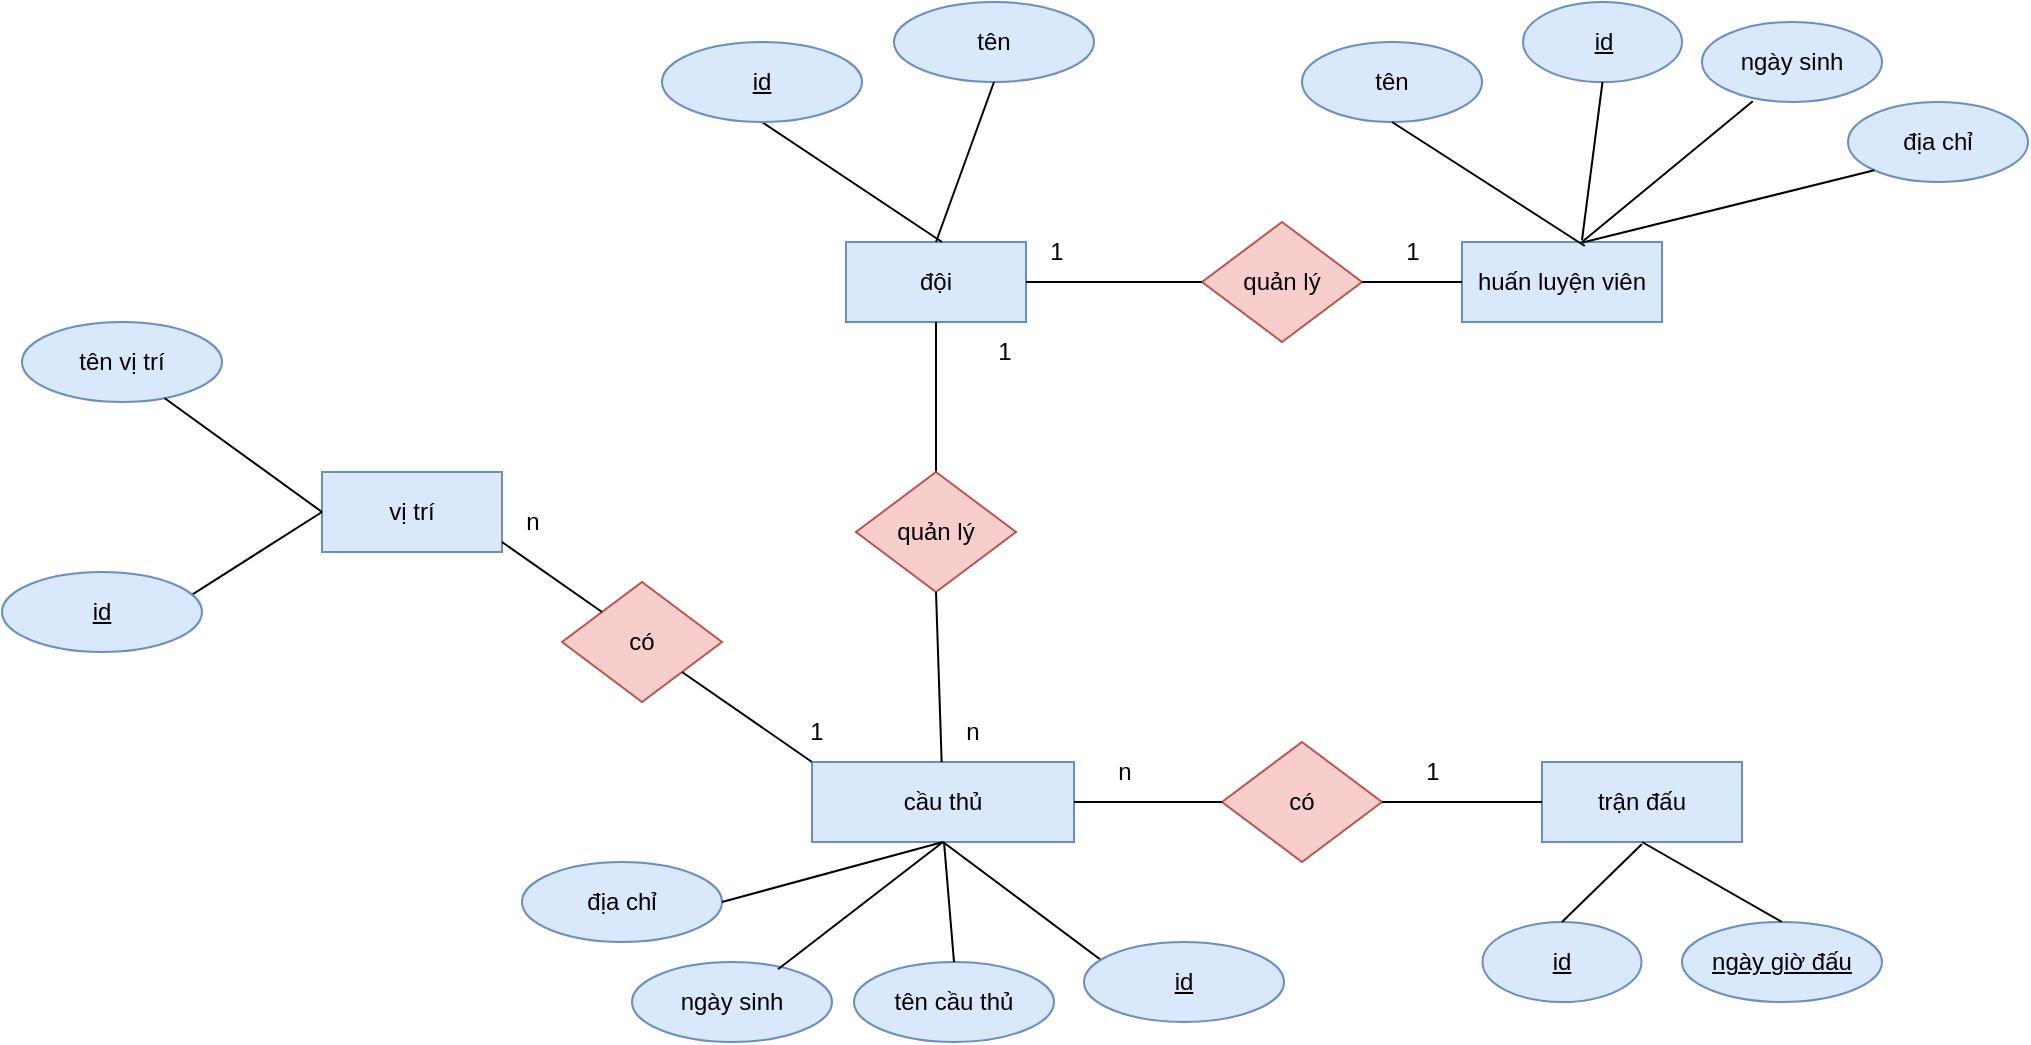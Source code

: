 <mxfile version="26.2.6">
  <diagram name="Trang-1" id="uvnX7lSwFFK0e2S2e1eP">
    <mxGraphModel dx="345" dy="527" grid="1" gridSize="10" guides="1" tooltips="1" connect="1" arrows="1" fold="1" page="1" pageScale="1" pageWidth="827" pageHeight="1169" math="0" shadow="0">
      <root>
        <mxCell id="0" />
        <mxCell id="1" parent="0" />
        <mxCell id="cy8GEhEIshhKAIJwH2Ll-1" value="tên" style="ellipse;whiteSpace=wrap;html=1;align=center;fillColor=#dae8fc;strokeColor=#6c8ebf;" vertex="1" parent="1">
          <mxGeometry x="1546" y="320" width="100" height="40" as="geometry" />
        </mxCell>
        <mxCell id="cy8GEhEIshhKAIJwH2Ll-2" value="đội" style="whiteSpace=wrap;html=1;align=center;fillColor=#dae8fc;strokeColor=#6c8ebf;" vertex="1" parent="1">
          <mxGeometry x="1522" y="440" width="90" height="40" as="geometry" />
        </mxCell>
        <mxCell id="cy8GEhEIshhKAIJwH2Ll-3" value="id" style="ellipse;whiteSpace=wrap;html=1;align=center;fontStyle=4;fillColor=#dae8fc;strokeColor=#6c8ebf;" vertex="1" parent="1">
          <mxGeometry x="1860.5" y="320" width="79.5" height="40" as="geometry" />
        </mxCell>
        <mxCell id="cy8GEhEIshhKAIJwH2Ll-4" value="huấn luyện viên" style="whiteSpace=wrap;html=1;align=center;fillColor=#dae8fc;strokeColor=#6c8ebf;" vertex="1" parent="1">
          <mxGeometry x="1830" y="440" width="100" height="40" as="geometry" />
        </mxCell>
        <mxCell id="cy8GEhEIshhKAIJwH2Ll-5" value="tên" style="ellipse;whiteSpace=wrap;html=1;align=center;fillColor=#dae8fc;strokeColor=#6c8ebf;" vertex="1" parent="1">
          <mxGeometry x="1750" y="340" width="90" height="40" as="geometry" />
        </mxCell>
        <mxCell id="cy8GEhEIshhKAIJwH2Ll-6" value="" style="endArrow=none;html=1;rounded=0;exitX=0.5;exitY=1;exitDx=0;exitDy=0;entryX=0.614;entryY=0.05;entryDx=0;entryDy=0;entryPerimeter=0;" edge="1" parent="1" source="cy8GEhEIshhKAIJwH2Ll-5" target="cy8GEhEIshhKAIJwH2Ll-4">
          <mxGeometry width="50" height="50" relative="1" as="geometry">
            <mxPoint x="1870.5" y="550" as="sourcePoint" />
            <mxPoint x="1860.5" y="500" as="targetPoint" />
          </mxGeometry>
        </mxCell>
        <mxCell id="cy8GEhEIshhKAIJwH2Ll-7" value="" style="endArrow=none;html=1;rounded=0;exitX=0.5;exitY=1;exitDx=0;exitDy=0;" edge="1" parent="1" source="cy8GEhEIshhKAIJwH2Ll-9">
          <mxGeometry width="50" height="50" relative="1" as="geometry">
            <mxPoint x="1567" y="370" as="sourcePoint" />
            <mxPoint x="1570" y="440" as="targetPoint" />
          </mxGeometry>
        </mxCell>
        <mxCell id="cy8GEhEIshhKAIJwH2Ll-8" value="" style="endArrow=none;html=1;rounded=0;entryX=0.5;entryY=0;entryDx=0;entryDy=0;exitX=0.5;exitY=1;exitDx=0;exitDy=0;" edge="1" parent="1" source="cy8GEhEIshhKAIJwH2Ll-1" target="cy8GEhEIshhKAIJwH2Ll-2">
          <mxGeometry width="50" height="50" relative="1" as="geometry">
            <mxPoint x="1611" y="380" as="sourcePoint" />
            <mxPoint x="1622" y="450" as="targetPoint" />
          </mxGeometry>
        </mxCell>
        <mxCell id="cy8GEhEIshhKAIJwH2Ll-9" value="id" style="ellipse;whiteSpace=wrap;html=1;align=center;fontStyle=4;fillColor=#dae8fc;strokeColor=#6c8ebf;" vertex="1" parent="1">
          <mxGeometry x="1430" y="340" width="100" height="40" as="geometry" />
        </mxCell>
        <mxCell id="cy8GEhEIshhKAIJwH2Ll-10" value="" style="endArrow=none;html=1;rounded=0;exitX=0.5;exitY=1;exitDx=0;exitDy=0;" edge="1" parent="1" source="cy8GEhEIshhKAIJwH2Ll-3">
          <mxGeometry width="50" height="50" relative="1" as="geometry">
            <mxPoint x="1910" y="360" as="sourcePoint" />
            <mxPoint x="1890" y="439" as="targetPoint" />
          </mxGeometry>
        </mxCell>
        <mxCell id="cy8GEhEIshhKAIJwH2Ll-11" value="quản lý" style="rhombus;whiteSpace=wrap;html=1;fillColor=#f8cecc;strokeColor=#b85450;" vertex="1" parent="1">
          <mxGeometry x="1700" y="430" width="80" height="60" as="geometry" />
        </mxCell>
        <mxCell id="cy8GEhEIshhKAIJwH2Ll-12" value="" style="endArrow=none;html=1;rounded=0;entryX=0;entryY=0.5;entryDx=0;entryDy=0;exitX=1;exitY=0.5;exitDx=0;exitDy=0;" edge="1" parent="1" source="cy8GEhEIshhKAIJwH2Ll-2" target="cy8GEhEIshhKAIJwH2Ll-11">
          <mxGeometry width="50" height="50" relative="1" as="geometry">
            <mxPoint x="1621" y="460" as="sourcePoint" />
            <mxPoint x="1651" y="460" as="targetPoint" />
          </mxGeometry>
        </mxCell>
        <mxCell id="cy8GEhEIshhKAIJwH2Ll-13" value="" style="endArrow=none;html=1;rounded=0;entryX=0;entryY=0.5;entryDx=0;entryDy=0;" edge="1" parent="1" target="cy8GEhEIshhKAIJwH2Ll-4">
          <mxGeometry width="50" height="50" relative="1" as="geometry">
            <mxPoint x="1780" y="460" as="sourcePoint" />
            <mxPoint x="1710" y="470" as="targetPoint" />
          </mxGeometry>
        </mxCell>
        <mxCell id="cy8GEhEIshhKAIJwH2Ll-14" value="1" style="text;html=1;align=center;verticalAlign=middle;resizable=0;points=[];autosize=1;strokeColor=none;fillColor=none;" vertex="1" parent="1">
          <mxGeometry x="1612" y="430" width="30" height="30" as="geometry" />
        </mxCell>
        <mxCell id="cy8GEhEIshhKAIJwH2Ll-15" value="1" style="text;html=1;align=center;verticalAlign=middle;resizable=0;points=[];autosize=1;strokeColor=none;fillColor=none;" vertex="1" parent="1">
          <mxGeometry x="1790" y="430" width="30" height="30" as="geometry" />
        </mxCell>
        <mxCell id="cy8GEhEIshhKAIJwH2Ll-16" value="tên cầu thủ" style="ellipse;whiteSpace=wrap;html=1;align=center;fillColor=#dae8fc;strokeColor=#6c8ebf;" vertex="1" parent="1">
          <mxGeometry x="1526" y="800" width="100" height="40" as="geometry" />
        </mxCell>
        <mxCell id="cy8GEhEIshhKAIJwH2Ll-17" value="cầu thủ" style="whiteSpace=wrap;html=1;align=center;fillColor=#dae8fc;strokeColor=#6c8ebf;" vertex="1" parent="1">
          <mxGeometry x="1505" y="700" width="131" height="40" as="geometry" />
        </mxCell>
        <mxCell id="cy8GEhEIshhKAIJwH2Ll-18" value="id" style="ellipse;whiteSpace=wrap;html=1;align=center;fontStyle=4;fillColor=#dae8fc;strokeColor=#6c8ebf;" vertex="1" parent="1">
          <mxGeometry x="1840.25" y="780" width="79.5" height="40" as="geometry" />
        </mxCell>
        <mxCell id="cy8GEhEIshhKAIJwH2Ll-19" value="trận đấu" style="whiteSpace=wrap;html=1;align=center;fillColor=#dae8fc;strokeColor=#6c8ebf;" vertex="1" parent="1">
          <mxGeometry x="1870" y="700" width="100" height="40" as="geometry" />
        </mxCell>
        <mxCell id="cy8GEhEIshhKAIJwH2Ll-22" value="" style="endArrow=none;html=1;rounded=0;exitX=0.5;exitY=1;exitDx=0;exitDy=0;entryX=0.5;entryY=1;entryDx=0;entryDy=0;" edge="1" parent="1" source="cy8GEhEIshhKAIJwH2Ll-24" target="cy8GEhEIshhKAIJwH2Ll-17">
          <mxGeometry width="50" height="50" relative="1" as="geometry">
            <mxPoint x="1601" y="630" as="sourcePoint" />
            <mxPoint x="1555" y="740" as="targetPoint" />
          </mxGeometry>
        </mxCell>
        <mxCell id="cy8GEhEIshhKAIJwH2Ll-23" value="" style="endArrow=none;html=1;rounded=0;exitX=0.5;exitY=0;exitDx=0;exitDy=0;exitPerimeter=0;" edge="1" parent="1" source="cy8GEhEIshhKAIJwH2Ll-16">
          <mxGeometry width="50" height="50" relative="1" as="geometry">
            <mxPoint x="1692" y="668" as="sourcePoint" />
            <mxPoint x="1571" y="740" as="targetPoint" />
          </mxGeometry>
        </mxCell>
        <mxCell id="cy8GEhEIshhKAIJwH2Ll-24" value="id" style="ellipse;whiteSpace=wrap;html=1;align=center;fontStyle=4;fillColor=#dae8fc;strokeColor=#6c8ebf;" vertex="1" parent="1">
          <mxGeometry x="1641" y="790" width="100" height="40" as="geometry" />
        </mxCell>
        <mxCell id="cy8GEhEIshhKAIJwH2Ll-25" value="" style="endArrow=none;html=1;rounded=0;exitX=0.5;exitY=0;exitDx=0;exitDy=0;" edge="1" parent="1" source="cy8GEhEIshhKAIJwH2Ll-18">
          <mxGeometry width="50" height="50" relative="1" as="geometry">
            <mxPoint x="2026" y="682" as="sourcePoint" />
            <mxPoint x="1920" y="741" as="targetPoint" />
          </mxGeometry>
        </mxCell>
        <mxCell id="cy8GEhEIshhKAIJwH2Ll-26" value="có" style="rhombus;whiteSpace=wrap;html=1;fillColor=#f8cecc;strokeColor=#b85450;" vertex="1" parent="1">
          <mxGeometry x="1710" y="690" width="80" height="60" as="geometry" />
        </mxCell>
        <mxCell id="cy8GEhEIshhKAIJwH2Ll-27" value="" style="endArrow=none;html=1;rounded=0;entryX=0;entryY=0.5;entryDx=0;entryDy=0;exitX=1;exitY=0.5;exitDx=0;exitDy=0;" edge="1" parent="1" source="cy8GEhEIshhKAIJwH2Ll-17" target="cy8GEhEIshhKAIJwH2Ll-26">
          <mxGeometry width="50" height="50" relative="1" as="geometry">
            <mxPoint x="1655" y="720" as="sourcePoint" />
            <mxPoint x="1566" y="730" as="targetPoint" />
          </mxGeometry>
        </mxCell>
        <mxCell id="cy8GEhEIshhKAIJwH2Ll-28" value="" style="endArrow=none;html=1;rounded=0;entryX=0;entryY=0.5;entryDx=0;entryDy=0;" edge="1" parent="1" target="cy8GEhEIshhKAIJwH2Ll-19">
          <mxGeometry width="50" height="50" relative="1" as="geometry">
            <mxPoint x="1790" y="720" as="sourcePoint" />
            <mxPoint x="1720" y="730" as="targetPoint" />
          </mxGeometry>
        </mxCell>
        <mxCell id="cy8GEhEIshhKAIJwH2Ll-29" value="n" style="text;html=1;align=center;verticalAlign=middle;resizable=0;points=[];autosize=1;strokeColor=none;fillColor=none;" vertex="1" parent="1">
          <mxGeometry x="1646" y="690" width="30" height="30" as="geometry" />
        </mxCell>
        <mxCell id="cy8GEhEIshhKAIJwH2Ll-30" value="1" style="text;html=1;align=center;verticalAlign=middle;resizable=0;points=[];autosize=1;strokeColor=none;fillColor=none;" vertex="1" parent="1">
          <mxGeometry x="1800" y="690" width="30" height="30" as="geometry" />
        </mxCell>
        <mxCell id="cy8GEhEIshhKAIJwH2Ll-31" value="tên vị trí" style="ellipse;whiteSpace=wrap;html=1;align=center;fillColor=#dae8fc;strokeColor=#6c8ebf;" vertex="1" parent="1">
          <mxGeometry x="1110" y="480" width="100" height="40" as="geometry" />
        </mxCell>
        <mxCell id="cy8GEhEIshhKAIJwH2Ll-32" value="vị trí" style="whiteSpace=wrap;html=1;align=center;fillColor=#dae8fc;strokeColor=#6c8ebf;" vertex="1" parent="1">
          <mxGeometry x="1260" y="555" width="90" height="40" as="geometry" />
        </mxCell>
        <mxCell id="cy8GEhEIshhKAIJwH2Ll-33" value="" style="endArrow=none;html=1;rounded=0;exitX=0.5;exitY=1;exitDx=0;exitDy=0;entryX=0;entryY=0.5;entryDx=0;entryDy=0;" edge="1" parent="1" source="cy8GEhEIshhKAIJwH2Ll-35" target="cy8GEhEIshhKAIJwH2Ll-32">
          <mxGeometry width="50" height="50" relative="1" as="geometry">
            <mxPoint x="1276" y="490" as="sourcePoint" />
            <mxPoint x="1230" y="600" as="targetPoint" />
          </mxGeometry>
        </mxCell>
        <mxCell id="cy8GEhEIshhKAIJwH2Ll-34" value="" style="endArrow=none;html=1;rounded=0;entryX=0;entryY=0.5;entryDx=0;entryDy=0;exitX=0.712;exitY=0.95;exitDx=0;exitDy=0;exitPerimeter=0;" edge="1" parent="1" source="cy8GEhEIshhKAIJwH2Ll-31" target="cy8GEhEIshhKAIJwH2Ll-32">
          <mxGeometry width="50" height="50" relative="1" as="geometry">
            <mxPoint x="1367" y="528" as="sourcePoint" />
            <mxPoint x="1331" y="570" as="targetPoint" />
          </mxGeometry>
        </mxCell>
        <mxCell id="cy8GEhEIshhKAIJwH2Ll-35" value="id" style="ellipse;whiteSpace=wrap;html=1;align=center;fontStyle=4;fillColor=#dae8fc;strokeColor=#6c8ebf;" vertex="1" parent="1">
          <mxGeometry x="1100" y="605" width="100" height="40" as="geometry" />
        </mxCell>
        <mxCell id="cy8GEhEIshhKAIJwH2Ll-38" value="" style="endArrow=none;html=1;rounded=0;exitX=0.5;exitY=0;exitDx=0;exitDy=0;entryX=0.5;entryY=1;entryDx=0;entryDy=0;" edge="1" parent="1" source="cy8GEhEIshhKAIJwH2Ll-39" target="cy8GEhEIshhKAIJwH2Ll-2">
          <mxGeometry width="50" height="50" relative="1" as="geometry">
            <mxPoint x="1630" y="570" as="sourcePoint" />
            <mxPoint x="1567" y="490" as="targetPoint" />
          </mxGeometry>
        </mxCell>
        <mxCell id="cy8GEhEIshhKAIJwH2Ll-39" value="quản lý" style="rhombus;whiteSpace=wrap;html=1;fillColor=#f8cecc;strokeColor=#b85450;" vertex="1" parent="1">
          <mxGeometry x="1527" y="555" width="80" height="60" as="geometry" />
        </mxCell>
        <mxCell id="cy8GEhEIshhKAIJwH2Ll-41" value="" style="endArrow=none;html=1;rounded=0;exitX=0.5;exitY=1;exitDx=0;exitDy=0;" edge="1" parent="1" source="cy8GEhEIshhKAIJwH2Ll-39" target="cy8GEhEIshhKAIJwH2Ll-17">
          <mxGeometry width="50" height="50" relative="1" as="geometry">
            <mxPoint x="1640" y="565" as="sourcePoint" />
            <mxPoint x="1637" y="491" as="targetPoint" />
          </mxGeometry>
        </mxCell>
        <mxCell id="cy8GEhEIshhKAIJwH2Ll-42" value="n" style="text;html=1;align=center;verticalAlign=middle;resizable=0;points=[];autosize=1;strokeColor=none;fillColor=none;" vertex="1" parent="1">
          <mxGeometry x="1570" y="670" width="30" height="30" as="geometry" />
        </mxCell>
        <mxCell id="cy8GEhEIshhKAIJwH2Ll-44" value="1" style="text;html=1;align=center;verticalAlign=middle;resizable=0;points=[];autosize=1;strokeColor=none;fillColor=none;" vertex="1" parent="1">
          <mxGeometry x="1586" y="480" width="30" height="30" as="geometry" />
        </mxCell>
        <mxCell id="cy8GEhEIshhKAIJwH2Ll-45" value="có" style="rhombus;whiteSpace=wrap;html=1;fillColor=#f8cecc;strokeColor=#b85450;" vertex="1" parent="1">
          <mxGeometry x="1380" y="610" width="80" height="60" as="geometry" />
        </mxCell>
        <mxCell id="cy8GEhEIshhKAIJwH2Ll-46" value="" style="endArrow=none;html=1;rounded=0;exitX=1;exitY=1;exitDx=0;exitDy=0;entryX=0;entryY=0;entryDx=0;entryDy=0;" edge="1" parent="1" source="cy8GEhEIshhKAIJwH2Ll-45" target="cy8GEhEIshhKAIJwH2Ll-17">
          <mxGeometry width="50" height="50" relative="1" as="geometry">
            <mxPoint x="1626" y="625" as="sourcePoint" />
            <mxPoint x="1626" y="710" as="targetPoint" />
          </mxGeometry>
        </mxCell>
        <mxCell id="cy8GEhEIshhKAIJwH2Ll-47" value="" style="endArrow=none;html=1;rounded=0;exitX=0;exitY=0;exitDx=0;exitDy=0;" edge="1" parent="1" source="cy8GEhEIshhKAIJwH2Ll-45">
          <mxGeometry width="50" height="50" relative="1" as="geometry">
            <mxPoint x="1450" y="665" as="sourcePoint" />
            <mxPoint x="1350" y="590" as="targetPoint" />
          </mxGeometry>
        </mxCell>
        <mxCell id="cy8GEhEIshhKAIJwH2Ll-48" value="1" style="text;html=1;align=center;verticalAlign=middle;resizable=0;points=[];autosize=1;strokeColor=none;fillColor=none;" vertex="1" parent="1">
          <mxGeometry x="1492" y="670" width="30" height="30" as="geometry" />
        </mxCell>
        <mxCell id="cy8GEhEIshhKAIJwH2Ll-49" value="n" style="text;html=1;align=center;verticalAlign=middle;resizable=0;points=[];autosize=1;strokeColor=none;fillColor=none;" vertex="1" parent="1">
          <mxGeometry x="1350" y="565" width="30" height="30" as="geometry" />
        </mxCell>
        <mxCell id="cy8GEhEIshhKAIJwH2Ll-50" value="ngày giờ đấu" style="ellipse;whiteSpace=wrap;html=1;align=center;fontStyle=4;fillColor=#dae8fc;strokeColor=#6c8ebf;" vertex="1" parent="1">
          <mxGeometry x="1940" y="780" width="100" height="40" as="geometry" />
        </mxCell>
        <mxCell id="cy8GEhEIshhKAIJwH2Ll-51" value="" style="endArrow=none;html=1;rounded=0;exitX=0.5;exitY=0;exitDx=0;exitDy=0;entryX=0.5;entryY=1;entryDx=0;entryDy=0;" edge="1" parent="1" source="cy8GEhEIshhKAIJwH2Ll-50" target="cy8GEhEIshhKAIJwH2Ll-19">
          <mxGeometry width="50" height="50" relative="1" as="geometry">
            <mxPoint x="1902" y="793" as="sourcePoint" />
            <mxPoint x="1930" y="751" as="targetPoint" />
          </mxGeometry>
        </mxCell>
        <mxCell id="cy8GEhEIshhKAIJwH2Ll-53" value="ngày sinh" style="ellipse;whiteSpace=wrap;html=1;align=center;fillColor=#dae8fc;strokeColor=#6c8ebf;" vertex="1" parent="1">
          <mxGeometry x="1950" y="330" width="90" height="40" as="geometry" />
        </mxCell>
        <mxCell id="cy8GEhEIshhKAIJwH2Ll-54" value="địa chỉ" style="ellipse;whiteSpace=wrap;html=1;align=center;fillColor=#dae8fc;strokeColor=#6c8ebf;" vertex="1" parent="1">
          <mxGeometry x="2023" y="370" width="90" height="40" as="geometry" />
        </mxCell>
        <mxCell id="cy8GEhEIshhKAIJwH2Ll-55" value="" style="endArrow=none;html=1;rounded=0;exitX=0.282;exitY=0.99;exitDx=0;exitDy=0;exitPerimeter=0;" edge="1" parent="1" source="cy8GEhEIshhKAIJwH2Ll-53">
          <mxGeometry width="50" height="50" relative="1" as="geometry">
            <mxPoint x="1910" y="370" as="sourcePoint" />
            <mxPoint x="1890" y="440" as="targetPoint" />
          </mxGeometry>
        </mxCell>
        <mxCell id="cy8GEhEIshhKAIJwH2Ll-56" value="" style="endArrow=none;html=1;rounded=0;exitX=0;exitY=1;exitDx=0;exitDy=0;entryX=0.598;entryY=0.01;entryDx=0;entryDy=0;entryPerimeter=0;" edge="1" parent="1" source="cy8GEhEIshhKAIJwH2Ll-54" target="cy8GEhEIshhKAIJwH2Ll-4">
          <mxGeometry width="50" height="50" relative="1" as="geometry">
            <mxPoint x="1981" y="390" as="sourcePoint" />
            <mxPoint x="1940" y="450" as="targetPoint" />
          </mxGeometry>
        </mxCell>
        <mxCell id="cy8GEhEIshhKAIJwH2Ll-57" value="ngày sinh" style="ellipse;whiteSpace=wrap;html=1;align=center;fillColor=#dae8fc;strokeColor=#6c8ebf;" vertex="1" parent="1">
          <mxGeometry x="1415" y="800" width="100" height="40" as="geometry" />
        </mxCell>
        <mxCell id="cy8GEhEIshhKAIJwH2Ll-58" value="địa chỉ" style="ellipse;whiteSpace=wrap;html=1;align=center;fillColor=#dae8fc;strokeColor=#6c8ebf;" vertex="1" parent="1">
          <mxGeometry x="1360" y="750" width="100" height="40" as="geometry" />
        </mxCell>
        <mxCell id="cy8GEhEIshhKAIJwH2Ll-59" value="" style="endArrow=none;html=1;rounded=0;exitX=0.73;exitY=0.09;exitDx=0;exitDy=0;exitPerimeter=0;entryX=0.5;entryY=1;entryDx=0;entryDy=0;" edge="1" parent="1" source="cy8GEhEIshhKAIJwH2Ll-57" target="cy8GEhEIshhKAIJwH2Ll-17">
          <mxGeometry width="50" height="50" relative="1" as="geometry">
            <mxPoint x="1586" y="810" as="sourcePoint" />
            <mxPoint x="1575" y="740" as="targetPoint" />
          </mxGeometry>
        </mxCell>
        <mxCell id="cy8GEhEIshhKAIJwH2Ll-60" value="" style="endArrow=none;html=1;rounded=0;exitX=1;exitY=0.5;exitDx=0;exitDy=0;entryX=0.5;entryY=1;entryDx=0;entryDy=0;" edge="1" parent="1" source="cy8GEhEIshhKAIJwH2Ll-58" target="cy8GEhEIshhKAIJwH2Ll-17">
          <mxGeometry width="50" height="50" relative="1" as="geometry">
            <mxPoint x="1498" y="814" as="sourcePoint" />
            <mxPoint x="1535" y="750" as="targetPoint" />
          </mxGeometry>
        </mxCell>
      </root>
    </mxGraphModel>
  </diagram>
</mxfile>
